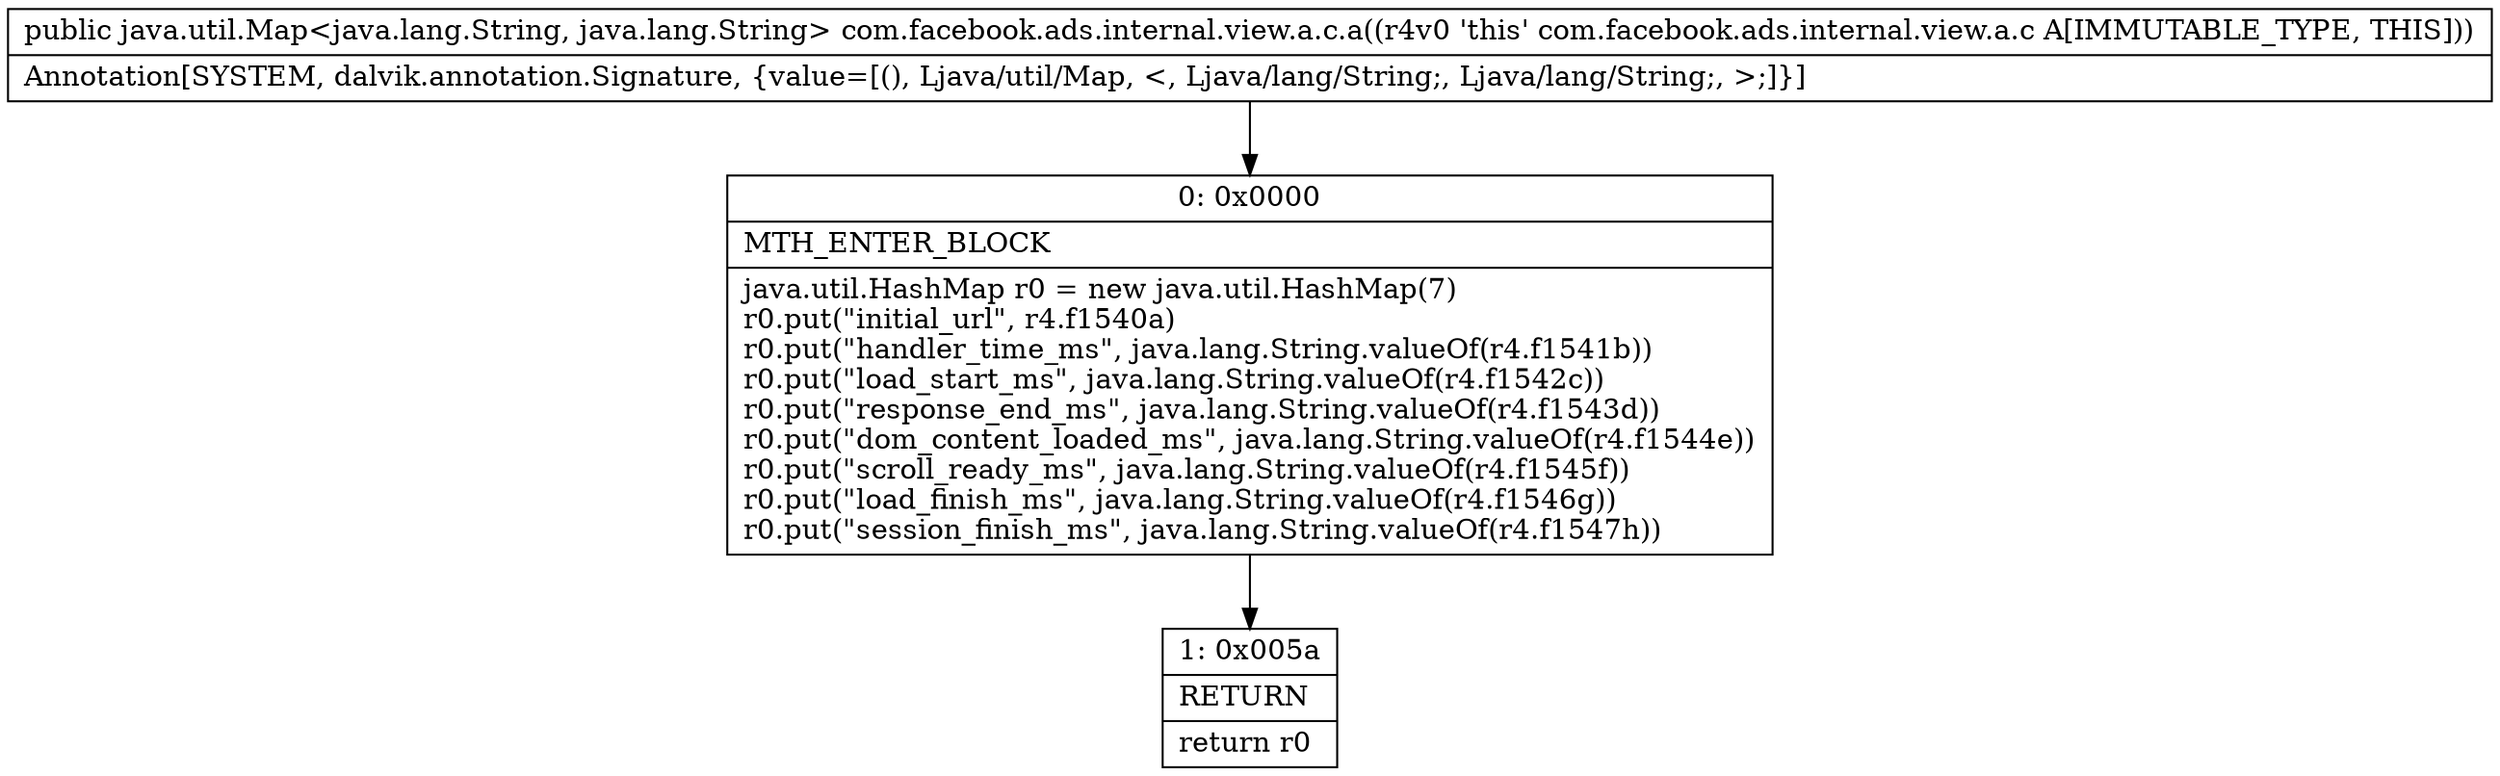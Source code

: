 digraph "CFG forcom.facebook.ads.internal.view.a.c.a()Ljava\/util\/Map;" {
Node_0 [shape=record,label="{0\:\ 0x0000|MTH_ENTER_BLOCK\l|java.util.HashMap r0 = new java.util.HashMap(7)\lr0.put(\"initial_url\", r4.f1540a)\lr0.put(\"handler_time_ms\", java.lang.String.valueOf(r4.f1541b))\lr0.put(\"load_start_ms\", java.lang.String.valueOf(r4.f1542c))\lr0.put(\"response_end_ms\", java.lang.String.valueOf(r4.f1543d))\lr0.put(\"dom_content_loaded_ms\", java.lang.String.valueOf(r4.f1544e))\lr0.put(\"scroll_ready_ms\", java.lang.String.valueOf(r4.f1545f))\lr0.put(\"load_finish_ms\", java.lang.String.valueOf(r4.f1546g))\lr0.put(\"session_finish_ms\", java.lang.String.valueOf(r4.f1547h))\l}"];
Node_1 [shape=record,label="{1\:\ 0x005a|RETURN\l|return r0\l}"];
MethodNode[shape=record,label="{public java.util.Map\<java.lang.String, java.lang.String\> com.facebook.ads.internal.view.a.c.a((r4v0 'this' com.facebook.ads.internal.view.a.c A[IMMUTABLE_TYPE, THIS]))  | Annotation[SYSTEM, dalvik.annotation.Signature, \{value=[(), Ljava\/util\/Map, \<, Ljava\/lang\/String;, Ljava\/lang\/String;, \>;]\}]\l}"];
MethodNode -> Node_0;
Node_0 -> Node_1;
}

